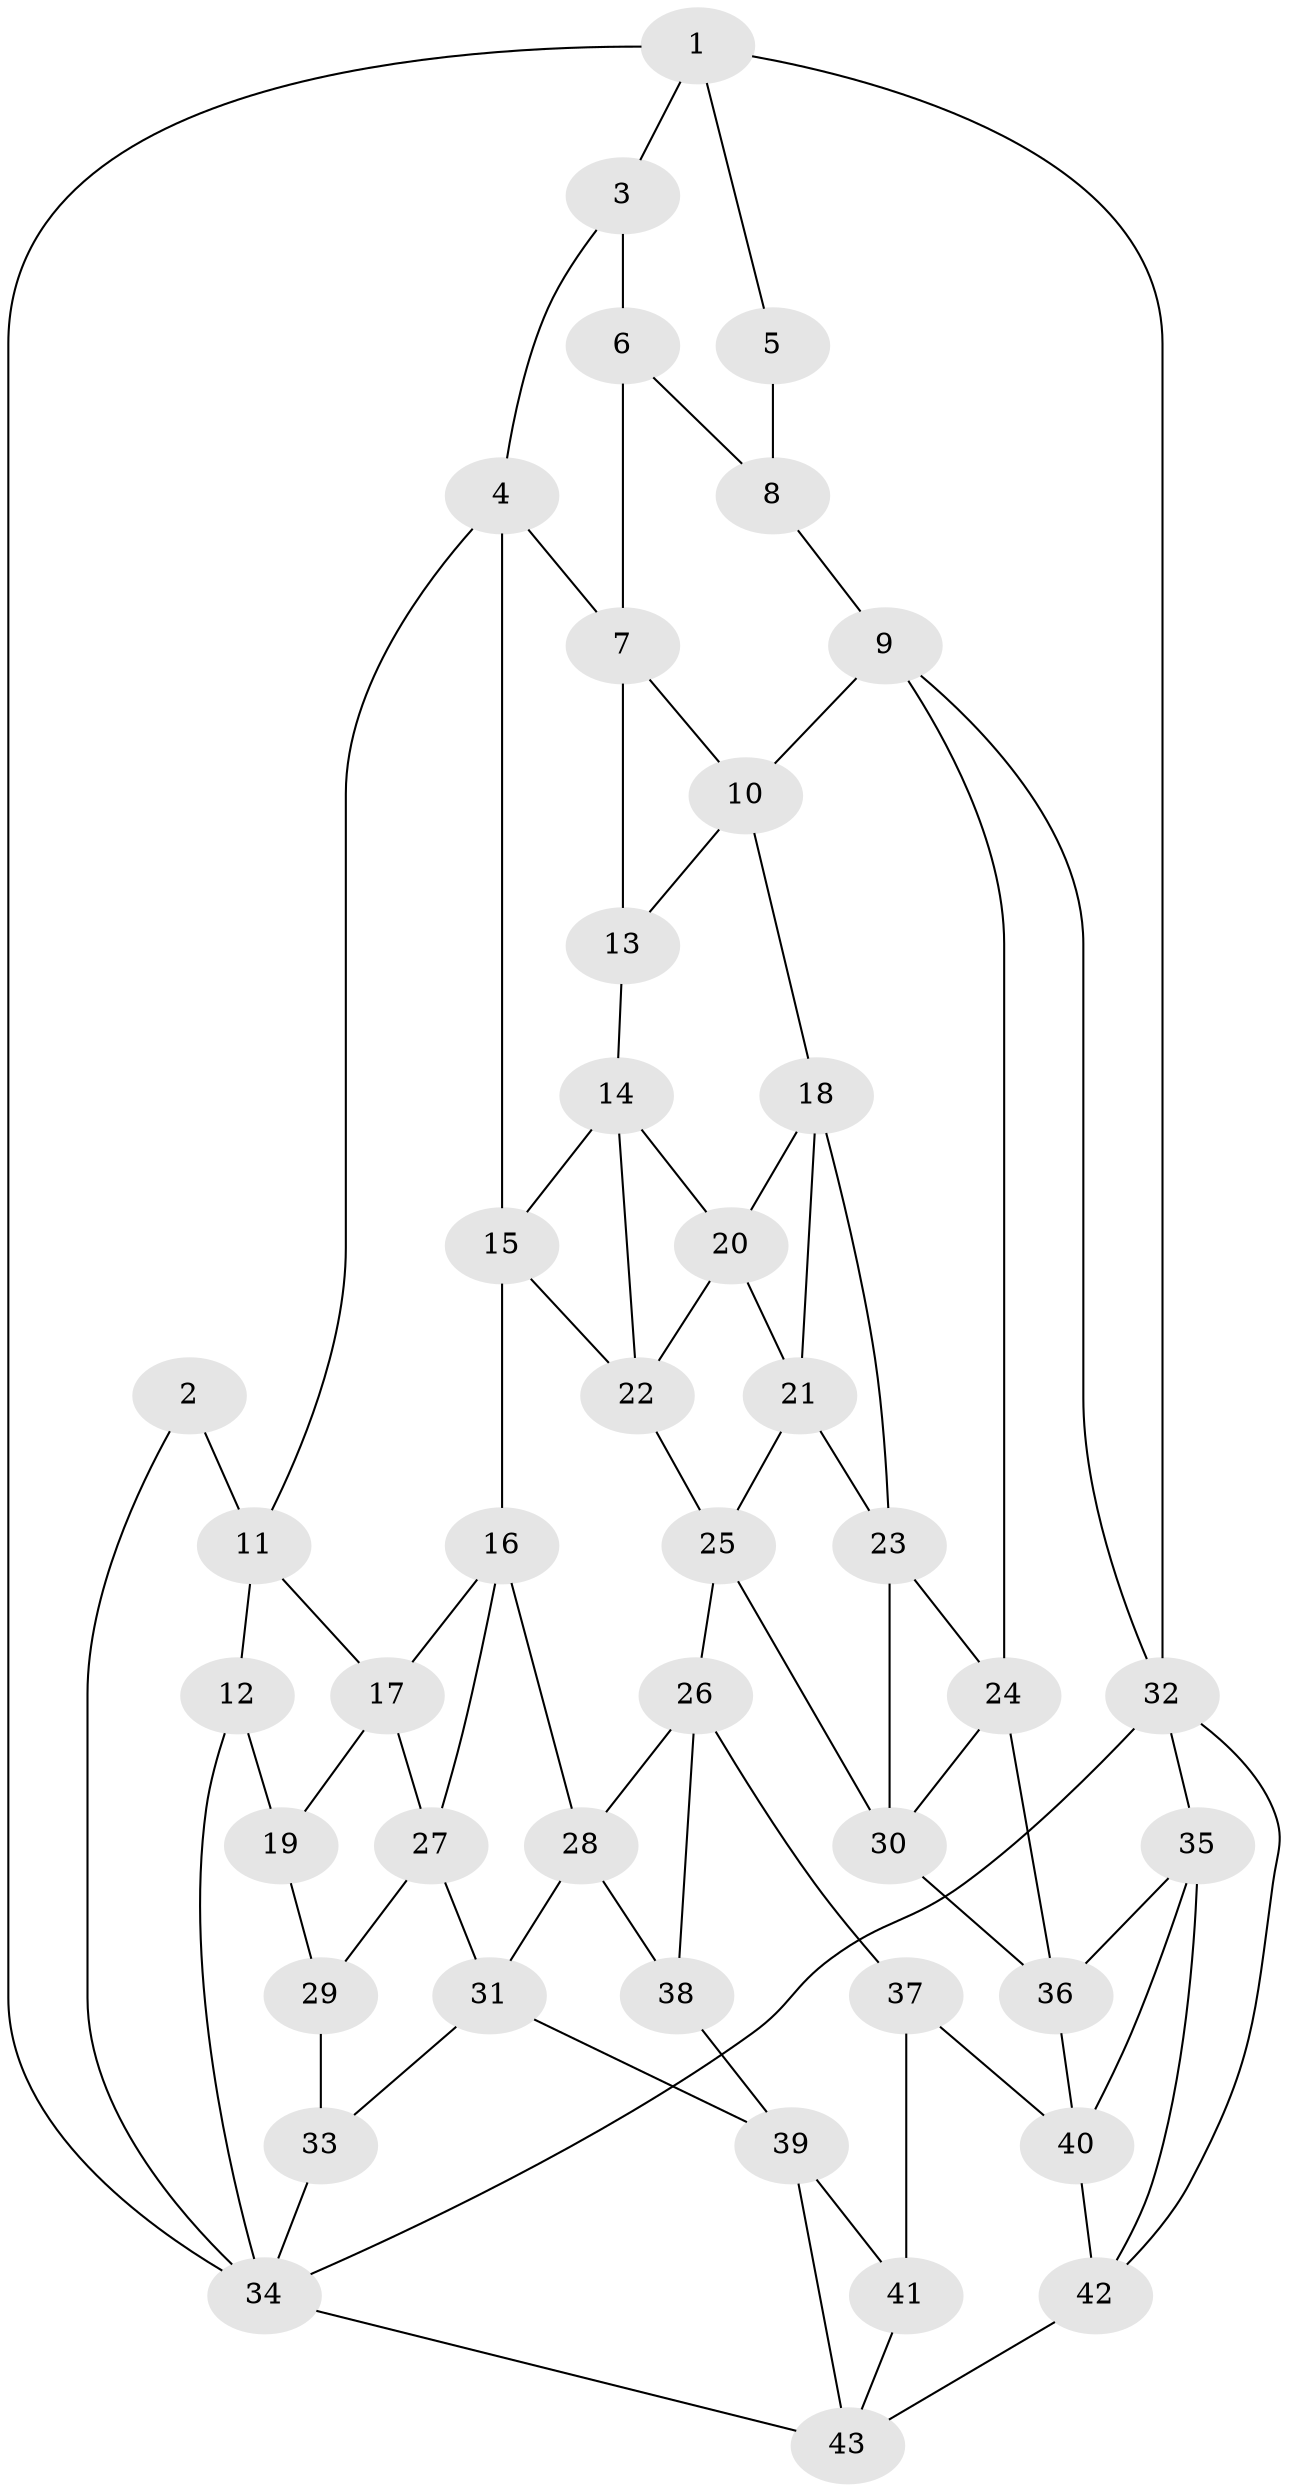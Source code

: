 // original degree distribution, {4: 0.2073170731707317, 6: 0.2073170731707317, 3: 0.036585365853658534, 5: 0.5487804878048781}
// Generated by graph-tools (version 1.1) at 2025/27/03/09/25 03:27:11]
// undirected, 43 vertices, 80 edges
graph export_dot {
graph [start="1"]
  node [color=gray90,style=filled];
  1;
  2;
  3;
  4;
  5;
  6;
  7;
  8;
  9;
  10;
  11;
  12;
  13;
  14;
  15;
  16;
  17;
  18;
  19;
  20;
  21;
  22;
  23;
  24;
  25;
  26;
  27;
  28;
  29;
  30;
  31;
  32;
  33;
  34;
  35;
  36;
  37;
  38;
  39;
  40;
  41;
  42;
  43;
  1 -- 3 [weight=1.0];
  1 -- 5 [weight=1.0];
  1 -- 32 [weight=1.0];
  1 -- 34 [weight=1.0];
  2 -- 11 [weight=1.0];
  2 -- 34 [weight=1.0];
  3 -- 4 [weight=1.0];
  3 -- 6 [weight=1.0];
  4 -- 7 [weight=1.0];
  4 -- 11 [weight=1.0];
  4 -- 15 [weight=1.0];
  5 -- 8 [weight=2.0];
  6 -- 7 [weight=1.0];
  6 -- 8 [weight=1.0];
  7 -- 10 [weight=1.0];
  7 -- 13 [weight=1.0];
  8 -- 9 [weight=1.0];
  9 -- 10 [weight=1.0];
  9 -- 24 [weight=1.0];
  9 -- 32 [weight=1.0];
  10 -- 13 [weight=1.0];
  10 -- 18 [weight=1.0];
  11 -- 12 [weight=1.0];
  11 -- 17 [weight=1.0];
  12 -- 19 [weight=2.0];
  12 -- 34 [weight=1.0];
  13 -- 14 [weight=1.0];
  14 -- 15 [weight=1.0];
  14 -- 20 [weight=1.0];
  14 -- 22 [weight=1.0];
  15 -- 16 [weight=1.0];
  15 -- 22 [weight=1.0];
  16 -- 17 [weight=1.0];
  16 -- 27 [weight=1.0];
  16 -- 28 [weight=1.0];
  17 -- 19 [weight=1.0];
  17 -- 27 [weight=1.0];
  18 -- 20 [weight=1.0];
  18 -- 21 [weight=1.0];
  18 -- 23 [weight=1.0];
  19 -- 29 [weight=1.0];
  20 -- 21 [weight=1.0];
  20 -- 22 [weight=1.0];
  21 -- 23 [weight=1.0];
  21 -- 25 [weight=1.0];
  22 -- 25 [weight=1.0];
  23 -- 24 [weight=1.0];
  23 -- 30 [weight=1.0];
  24 -- 30 [weight=1.0];
  24 -- 36 [weight=1.0];
  25 -- 26 [weight=1.0];
  25 -- 30 [weight=1.0];
  26 -- 28 [weight=1.0];
  26 -- 37 [weight=1.0];
  26 -- 38 [weight=1.0];
  27 -- 29 [weight=1.0];
  27 -- 31 [weight=1.0];
  28 -- 31 [weight=1.0];
  28 -- 38 [weight=1.0];
  29 -- 33 [weight=2.0];
  30 -- 36 [weight=1.0];
  31 -- 33 [weight=1.0];
  31 -- 39 [weight=1.0];
  32 -- 34 [weight=1.0];
  32 -- 35 [weight=1.0];
  32 -- 42 [weight=1.0];
  33 -- 34 [weight=1.0];
  34 -- 43 [weight=1.0];
  35 -- 36 [weight=1.0];
  35 -- 40 [weight=1.0];
  35 -- 42 [weight=1.0];
  36 -- 40 [weight=1.0];
  37 -- 40 [weight=1.0];
  37 -- 41 [weight=2.0];
  38 -- 39 [weight=1.0];
  39 -- 41 [weight=1.0];
  39 -- 43 [weight=1.0];
  40 -- 42 [weight=1.0];
  41 -- 43 [weight=1.0];
  42 -- 43 [weight=1.0];
}

